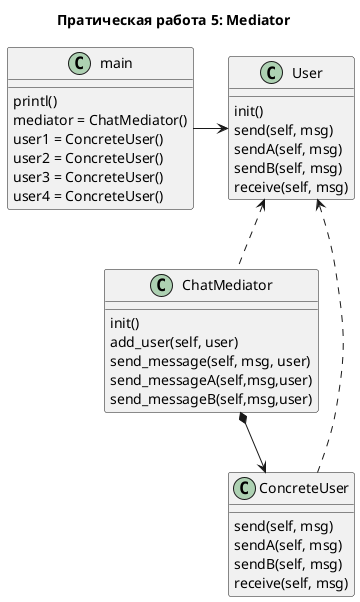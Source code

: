 @startuml
title Пратическая работа 5: Mediator

class main{
printl()
mediator = ChatMediator()
user1 = ConcreteUser()
user2 = ConcreteUser()
user3 = ConcreteUser()
user4 = ConcreteUser()
}

class User{
init()
send(self, msg)
sendA(self, msg)
sendB(self, msg)
receive(self, msg)
}

class ChatMediator{
init()
add_user(self, user)
send_message(self, msg, user)
send_messageA(self,msg,user)
send_messageB(self,msg,user)
}

class ConcreteUser{
send(self, msg)
sendA(self, msg)
sendB(self, msg)
receive(self, msg)
}

main->User
User<..ConcreteUser
User<..ChatMediator
ChatMediator *--> ConcreteUser
@enduml